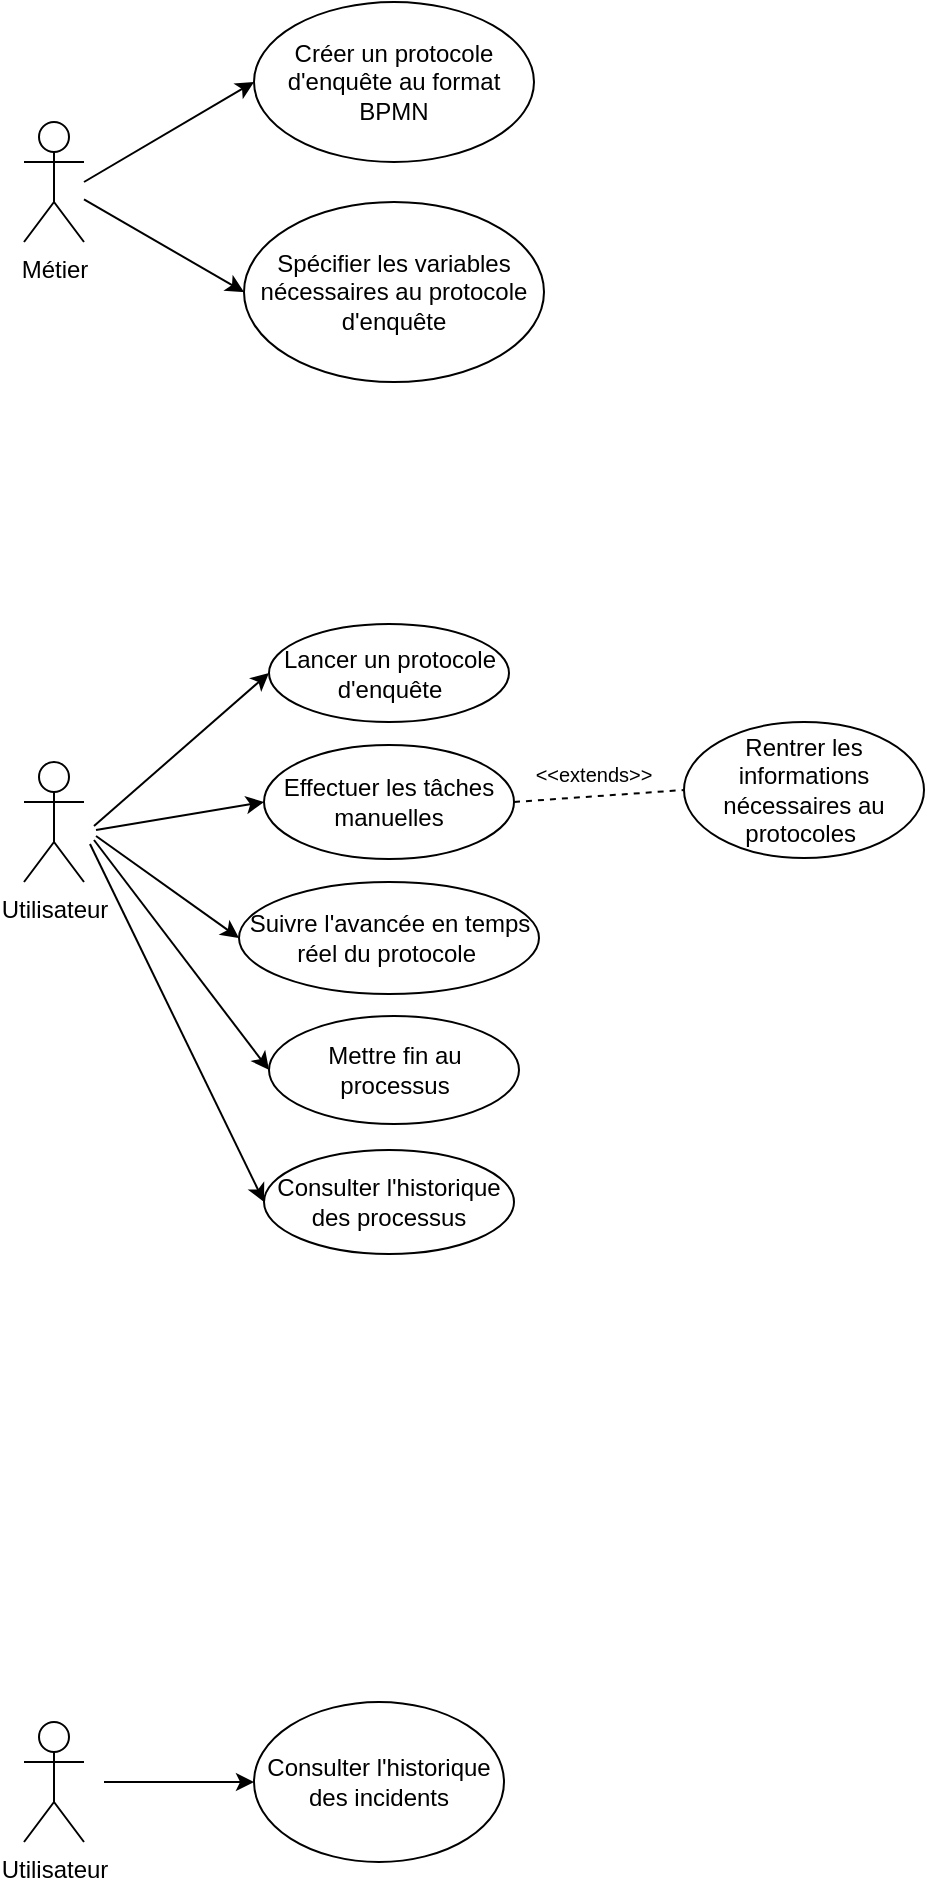 <mxfile version="17.1.3" type="github">
  <diagram id="_R_tELUzRoue2LDTLkxt" name="Page-1">
    <mxGraphModel dx="857" dy="507" grid="0" gridSize="10" guides="1" tooltips="1" connect="1" arrows="1" fold="1" page="1" pageScale="1" pageWidth="827" pageHeight="1169" math="0" shadow="0">
      <root>
        <mxCell id="0" />
        <mxCell id="1" parent="0" />
        <mxCell id="FvDmOPVAaLtM15C9KInH-1" value="Métier" style="shape=umlActor;verticalLabelPosition=bottom;verticalAlign=top;html=1;outlineConnect=0;" parent="1" vertex="1">
          <mxGeometry x="130" y="80" width="30" height="60" as="geometry" />
        </mxCell>
        <mxCell id="FvDmOPVAaLtM15C9KInH-6" value="Créer un protocole d&#39;enquête au format BPMN" style="ellipse;whiteSpace=wrap;html=1;" parent="1" vertex="1">
          <mxGeometry x="245" y="20" width="140" height="80" as="geometry" />
        </mxCell>
        <mxCell id="FvDmOPVAaLtM15C9KInH-7" value="Spécifier les variables nécessaires au protocole d&#39;enquête" style="ellipse;whiteSpace=wrap;html=1;" parent="1" vertex="1">
          <mxGeometry x="240" y="120" width="150" height="90" as="geometry" />
        </mxCell>
        <mxCell id="FvDmOPVAaLtM15C9KInH-8" value="" style="endArrow=classic;html=1;rounded=0;entryX=0;entryY=0.5;entryDx=0;entryDy=0;" parent="1" target="FvDmOPVAaLtM15C9KInH-6" edge="1">
          <mxGeometry width="50" height="50" relative="1" as="geometry">
            <mxPoint x="160" y="110" as="sourcePoint" />
            <mxPoint x="400" y="120" as="targetPoint" />
          </mxGeometry>
        </mxCell>
        <mxCell id="FvDmOPVAaLtM15C9KInH-9" value="" style="endArrow=classic;html=1;rounded=0;entryX=0;entryY=0.5;entryDx=0;entryDy=0;" parent="1" source="FvDmOPVAaLtM15C9KInH-1" target="FvDmOPVAaLtM15C9KInH-7" edge="1">
          <mxGeometry width="50" height="50" relative="1" as="geometry">
            <mxPoint x="350" y="170" as="sourcePoint" />
            <mxPoint x="400" y="120" as="targetPoint" />
          </mxGeometry>
        </mxCell>
        <mxCell id="FvDmOPVAaLtM15C9KInH-10" value="Utilisateur" style="shape=umlActor;verticalLabelPosition=bottom;verticalAlign=top;html=1;outlineConnect=0;" parent="1" vertex="1">
          <mxGeometry x="130" y="400" width="30" height="60" as="geometry" />
        </mxCell>
        <mxCell id="FvDmOPVAaLtM15C9KInH-12" value="Lancer un protocole d&#39;enquête" style="ellipse;whiteSpace=wrap;html=1;" parent="1" vertex="1">
          <mxGeometry x="252.5" y="331" width="120" height="49" as="geometry" />
        </mxCell>
        <mxCell id="FvDmOPVAaLtM15C9KInH-13" value="Rentrer les informations nécessaires au protocoles&amp;nbsp;" style="ellipse;whiteSpace=wrap;html=1;" parent="1" vertex="1">
          <mxGeometry x="460" y="380" width="120" height="68" as="geometry" />
        </mxCell>
        <mxCell id="FvDmOPVAaLtM15C9KInH-14" value="Suivre l&#39;avancée en temps réel du protocole&amp;nbsp;" style="ellipse;whiteSpace=wrap;html=1;" parent="1" vertex="1">
          <mxGeometry x="237.5" y="460" width="150" height="56" as="geometry" />
        </mxCell>
        <mxCell id="FgCpWEQIqoz4aIhJ1-Ft-1" value="Effectuer les tâches manuelles" style="ellipse;whiteSpace=wrap;html=1;" vertex="1" parent="1">
          <mxGeometry x="250" y="391.5" width="125" height="57" as="geometry" />
        </mxCell>
        <mxCell id="FgCpWEQIqoz4aIhJ1-Ft-2" value="Mettre fin au processus" style="ellipse;whiteSpace=wrap;html=1;" vertex="1" parent="1">
          <mxGeometry x="252.5" y="527" width="125" height="54" as="geometry" />
        </mxCell>
        <mxCell id="FgCpWEQIqoz4aIhJ1-Ft-3" value="Consulter l&#39;historique des processus" style="ellipse;whiteSpace=wrap;html=1;" vertex="1" parent="1">
          <mxGeometry x="250" y="594" width="125" height="52" as="geometry" />
        </mxCell>
        <mxCell id="FgCpWEQIqoz4aIhJ1-Ft-4" value="" style="endArrow=classic;html=1;rounded=0;entryX=0;entryY=0.5;entryDx=0;entryDy=0;" edge="1" parent="1" target="FvDmOPVAaLtM15C9KInH-12">
          <mxGeometry width="50" height="50" relative="1" as="geometry">
            <mxPoint x="165" y="432" as="sourcePoint" />
            <mxPoint x="250" y="300" as="targetPoint" />
          </mxGeometry>
        </mxCell>
        <mxCell id="FgCpWEQIqoz4aIhJ1-Ft-5" value="" style="endArrow=classic;html=1;rounded=0;entryX=0;entryY=0.5;entryDx=0;entryDy=0;" edge="1" parent="1" target="FvDmOPVAaLtM15C9KInH-14">
          <mxGeometry width="50" height="50" relative="1" as="geometry">
            <mxPoint x="166" y="437" as="sourcePoint" />
            <mxPoint x="255" y="510" as="targetPoint" />
          </mxGeometry>
        </mxCell>
        <mxCell id="FgCpWEQIqoz4aIhJ1-Ft-6" value="" style="endArrow=classic;html=1;rounded=0;entryX=0;entryY=0.5;entryDx=0;entryDy=0;" edge="1" parent="1" target="FgCpWEQIqoz4aIhJ1-Ft-2">
          <mxGeometry width="50" height="50" relative="1" as="geometry">
            <mxPoint x="165" y="439" as="sourcePoint" />
            <mxPoint x="249.4" y="499.7" as="targetPoint" />
          </mxGeometry>
        </mxCell>
        <mxCell id="FgCpWEQIqoz4aIhJ1-Ft-7" value="" style="endArrow=classic;html=1;rounded=0;entryX=0;entryY=0.5;entryDx=0;entryDy=0;" edge="1" parent="1" target="FgCpWEQIqoz4aIhJ1-Ft-3">
          <mxGeometry width="50" height="50" relative="1" as="geometry">
            <mxPoint x="163" y="441" as="sourcePoint" />
            <mxPoint x="260" y="630" as="targetPoint" />
          </mxGeometry>
        </mxCell>
        <mxCell id="FgCpWEQIqoz4aIhJ1-Ft-8" value="" style="endArrow=classic;html=1;rounded=0;entryX=0;entryY=0.5;entryDx=0;entryDy=0;" edge="1" parent="1" target="FgCpWEQIqoz4aIhJ1-Ft-1">
          <mxGeometry width="50" height="50" relative="1" as="geometry">
            <mxPoint x="166" y="434" as="sourcePoint" />
            <mxPoint x="270" y="640" as="targetPoint" />
          </mxGeometry>
        </mxCell>
        <mxCell id="FgCpWEQIqoz4aIhJ1-Ft-9" value="" style="endArrow=none;dashed=1;html=1;rounded=0;entryX=0;entryY=0.5;entryDx=0;entryDy=0;exitX=1;exitY=0.5;exitDx=0;exitDy=0;" edge="1" parent="1" source="FgCpWEQIqoz4aIhJ1-Ft-1" target="FvDmOPVAaLtM15C9KInH-13">
          <mxGeometry width="50" height="50" relative="1" as="geometry">
            <mxPoint x="300" y="400" as="sourcePoint" />
            <mxPoint x="350" y="350" as="targetPoint" />
          </mxGeometry>
        </mxCell>
        <mxCell id="FgCpWEQIqoz4aIhJ1-Ft-10" value="Utilisateur" style="shape=umlActor;verticalLabelPosition=bottom;verticalAlign=top;html=1;outlineConnect=0;" vertex="1" parent="1">
          <mxGeometry x="130" y="880" width="30" height="60" as="geometry" />
        </mxCell>
        <mxCell id="FgCpWEQIqoz4aIhJ1-Ft-11" value="Consulter l&#39;historique des incidents" style="ellipse;whiteSpace=wrap;html=1;" vertex="1" parent="1">
          <mxGeometry x="245" y="870" width="125" height="80" as="geometry" />
        </mxCell>
        <mxCell id="FgCpWEQIqoz4aIhJ1-Ft-12" value="" style="endArrow=classic;html=1;rounded=0;entryX=0;entryY=0.5;entryDx=0;entryDy=0;" edge="1" parent="1" target="FgCpWEQIqoz4aIhJ1-Ft-11">
          <mxGeometry width="50" height="50" relative="1" as="geometry">
            <mxPoint x="170" y="910" as="sourcePoint" />
            <mxPoint x="255" y="880" as="targetPoint" />
          </mxGeometry>
        </mxCell>
        <mxCell id="FgCpWEQIqoz4aIhJ1-Ft-13" value="&lt;font style=&quot;font-size: 10px&quot;&gt;&amp;lt;&amp;lt;extends&amp;gt;&amp;gt;&lt;/font&gt;" style="text;html=1;strokeColor=none;fillColor=none;align=center;verticalAlign=middle;whiteSpace=wrap;rounded=0;" vertex="1" parent="1">
          <mxGeometry x="385" y="391" width="60" height="30" as="geometry" />
        </mxCell>
      </root>
    </mxGraphModel>
  </diagram>
</mxfile>
